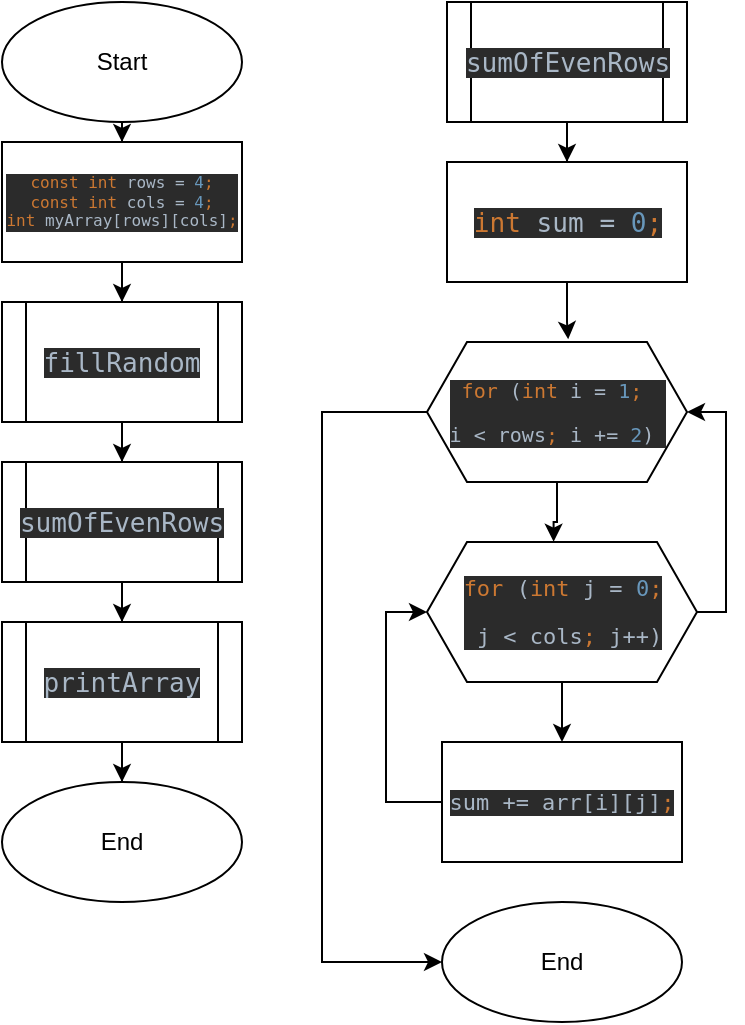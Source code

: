 <mxfile version="24.3.1" type="github">
  <diagram name="Сторінка-1" id="OgtASf6FdW2n7skl9drL">
    <mxGraphModel dx="1018" dy="499" grid="1" gridSize="10" guides="1" tooltips="1" connect="1" arrows="1" fold="1" page="1" pageScale="1" pageWidth="827" pageHeight="1169" math="0" shadow="0">
      <root>
        <mxCell id="0" />
        <mxCell id="1" parent="0" />
        <mxCell id="JW0WZG6Wv-MjQA6rsJIU-3" style="edgeStyle=orthogonalEdgeStyle;rounded=0;orthogonalLoop=1;jettySize=auto;html=1;entryX=0.5;entryY=0;entryDx=0;entryDy=0;" edge="1" parent="1" source="JW0WZG6Wv-MjQA6rsJIU-1" target="JW0WZG6Wv-MjQA6rsJIU-2">
          <mxGeometry relative="1" as="geometry" />
        </mxCell>
        <mxCell id="JW0WZG6Wv-MjQA6rsJIU-1" value="Start" style="ellipse;whiteSpace=wrap;html=1;" vertex="1" parent="1">
          <mxGeometry x="140" y="230" width="120" height="60" as="geometry" />
        </mxCell>
        <mxCell id="JW0WZG6Wv-MjQA6rsJIU-8" style="edgeStyle=orthogonalEdgeStyle;rounded=0;orthogonalLoop=1;jettySize=auto;html=1;" edge="1" parent="1" source="JW0WZG6Wv-MjQA6rsJIU-2" target="JW0WZG6Wv-MjQA6rsJIU-4">
          <mxGeometry relative="1" as="geometry" />
        </mxCell>
        <mxCell id="JW0WZG6Wv-MjQA6rsJIU-2" value="&lt;div style=&quot;background-color: rgb(43, 43, 43); color: rgb(169, 183, 198); font-size: 8px;&quot;&gt;&lt;pre style=&quot;font-family: &amp;quot;JetBrains Mono&amp;quot;, monospace;&quot;&gt;&lt;span style=&quot;color:#cc7832;&quot;&gt;const int &lt;/span&gt;rows = &lt;span style=&quot;color:#6897bb;&quot;&gt;4&lt;/span&gt;&lt;span style=&quot;color:#cc7832;&quot;&gt;;&lt;br&gt;&lt;/span&gt;&lt;span style=&quot;color:#cc7832;&quot;&gt;const int &lt;/span&gt;cols = &lt;span style=&quot;color:#6897bb;&quot;&gt;4&lt;/span&gt;&lt;span style=&quot;color:#cc7832;&quot;&gt;;&lt;br&gt;&lt;/span&gt;&lt;span style=&quot;color:#cc7832;&quot;&gt;int &lt;/span&gt;myArray[rows][cols]&lt;span style=&quot;color:#cc7832;&quot;&gt;;&lt;/span&gt;&lt;/pre&gt;&lt;/div&gt;" style="rounded=0;whiteSpace=wrap;html=1;" vertex="1" parent="1">
          <mxGeometry x="140" y="300" width="120" height="60" as="geometry" />
        </mxCell>
        <mxCell id="JW0WZG6Wv-MjQA6rsJIU-9" style="edgeStyle=orthogonalEdgeStyle;rounded=0;orthogonalLoop=1;jettySize=auto;html=1;" edge="1" parent="1" source="JW0WZG6Wv-MjQA6rsJIU-4" target="JW0WZG6Wv-MjQA6rsJIU-5">
          <mxGeometry relative="1" as="geometry" />
        </mxCell>
        <mxCell id="JW0WZG6Wv-MjQA6rsJIU-4" value="&lt;div style=&quot;background-color:#2b2b2b;color:#a9b7c6&quot;&gt;&lt;pre style=&quot;font-family:&#39;JetBrains Mono&#39;,monospace;font-size:9.8pt;&quot;&gt;fillRandom&lt;/pre&gt;&lt;/div&gt;" style="shape=process;whiteSpace=wrap;html=1;backgroundOutline=1;" vertex="1" parent="1">
          <mxGeometry x="140" y="380" width="120" height="60" as="geometry" />
        </mxCell>
        <mxCell id="JW0WZG6Wv-MjQA6rsJIU-10" style="edgeStyle=orthogonalEdgeStyle;rounded=0;orthogonalLoop=1;jettySize=auto;html=1;" edge="1" parent="1" source="JW0WZG6Wv-MjQA6rsJIU-5" target="JW0WZG6Wv-MjQA6rsJIU-6">
          <mxGeometry relative="1" as="geometry" />
        </mxCell>
        <mxCell id="JW0WZG6Wv-MjQA6rsJIU-5" value="&lt;div style=&quot;background-color:#2b2b2b;color:#a9b7c6&quot;&gt;&lt;pre style=&quot;font-family:&#39;JetBrains Mono&#39;,monospace;font-size:9.8pt;&quot;&gt;sumOfEvenRows&lt;/pre&gt;&lt;/div&gt;" style="shape=process;whiteSpace=wrap;html=1;backgroundOutline=1;" vertex="1" parent="1">
          <mxGeometry x="140" y="460" width="120" height="60" as="geometry" />
        </mxCell>
        <mxCell id="JW0WZG6Wv-MjQA6rsJIU-11" style="edgeStyle=orthogonalEdgeStyle;rounded=0;orthogonalLoop=1;jettySize=auto;html=1;" edge="1" parent="1" source="JW0WZG6Wv-MjQA6rsJIU-6" target="JW0WZG6Wv-MjQA6rsJIU-7">
          <mxGeometry relative="1" as="geometry" />
        </mxCell>
        <mxCell id="JW0WZG6Wv-MjQA6rsJIU-6" value="&lt;div style=&quot;background-color:#2b2b2b;color:#a9b7c6&quot;&gt;&lt;pre style=&quot;font-family:&#39;JetBrains Mono&#39;,monospace;font-size:9.8pt;&quot;&gt;printArray&lt;/pre&gt;&lt;/div&gt;" style="shape=process;whiteSpace=wrap;html=1;backgroundOutline=1;" vertex="1" parent="1">
          <mxGeometry x="140" y="540" width="120" height="60" as="geometry" />
        </mxCell>
        <mxCell id="JW0WZG6Wv-MjQA6rsJIU-7" value="End" style="ellipse;whiteSpace=wrap;html=1;" vertex="1" parent="1">
          <mxGeometry x="140" y="620" width="120" height="60" as="geometry" />
        </mxCell>
        <mxCell id="JW0WZG6Wv-MjQA6rsJIU-28" style="edgeStyle=orthogonalEdgeStyle;rounded=0;orthogonalLoop=1;jettySize=auto;html=1;entryX=0.5;entryY=0;entryDx=0;entryDy=0;" edge="1" parent="1" source="JW0WZG6Wv-MjQA6rsJIU-12" target="JW0WZG6Wv-MjQA6rsJIU-15">
          <mxGeometry relative="1" as="geometry" />
        </mxCell>
        <mxCell id="JW0WZG6Wv-MjQA6rsJIU-12" value="&lt;div style=&quot;background-color:#2b2b2b;color:#a9b7c6&quot;&gt;&lt;pre style=&quot;font-family:&#39;JetBrains Mono&#39;,monospace;font-size:9.8pt;&quot;&gt;sumOfEvenRows&lt;/pre&gt;&lt;/div&gt;" style="shape=process;whiteSpace=wrap;html=1;backgroundOutline=1;" vertex="1" parent="1">
          <mxGeometry x="362.5" y="230" width="120" height="60" as="geometry" />
        </mxCell>
        <mxCell id="JW0WZG6Wv-MjQA6rsJIU-27" style="edgeStyle=orthogonalEdgeStyle;rounded=0;orthogonalLoop=1;jettySize=auto;html=1;" edge="1" parent="1" source="JW0WZG6Wv-MjQA6rsJIU-13" target="JW0WZG6Wv-MjQA6rsJIU-18">
          <mxGeometry relative="1" as="geometry">
            <Array as="points">
              <mxPoint x="300" y="435" />
              <mxPoint x="300" y="710" />
            </Array>
          </mxGeometry>
        </mxCell>
        <mxCell id="JW0WZG6Wv-MjQA6rsJIU-13" value="&lt;div style=&quot;background-color: rgb(43, 43, 43); color: rgb(169, 183, 198); font-size: 10px;&quot;&gt;&lt;pre style=&quot;font-family: &amp;quot;JetBrains Mono&amp;quot;, monospace;&quot;&gt;&lt;span style=&quot;color:#cc7832;&quot;&gt;for &lt;/span&gt;(&lt;span style=&quot;color:#cc7832;&quot;&gt;int &lt;/span&gt;i = &lt;span style=&quot;color:#6897bb;&quot;&gt;1&lt;/span&gt;&lt;span style=&quot;color:#cc7832;&quot;&gt;; &lt;/span&gt;&lt;/pre&gt;&lt;pre style=&quot;font-family: &amp;quot;JetBrains Mono&amp;quot;, monospace;&quot;&gt;i &amp;lt; rows&lt;span style=&quot;color:#cc7832;&quot;&gt;; &lt;/span&gt;i += &lt;span style=&quot;color:#6897bb;&quot;&gt;2&lt;/span&gt;) &lt;br&gt;&lt;/pre&gt;&lt;/div&gt;" style="shape=hexagon;perimeter=hexagonPerimeter2;whiteSpace=wrap;html=1;fixedSize=1;" vertex="1" parent="1">
          <mxGeometry x="352.5" y="400" width="130" height="70" as="geometry" />
        </mxCell>
        <mxCell id="JW0WZG6Wv-MjQA6rsJIU-21" style="edgeStyle=orthogonalEdgeStyle;rounded=0;orthogonalLoop=1;jettySize=auto;html=1;" edge="1" parent="1" source="JW0WZG6Wv-MjQA6rsJIU-14" target="JW0WZG6Wv-MjQA6rsJIU-17">
          <mxGeometry relative="1" as="geometry" />
        </mxCell>
        <mxCell id="JW0WZG6Wv-MjQA6rsJIU-26" style="edgeStyle=orthogonalEdgeStyle;rounded=0;orthogonalLoop=1;jettySize=auto;html=1;entryX=1;entryY=0.5;entryDx=0;entryDy=0;" edge="1" parent="1" source="JW0WZG6Wv-MjQA6rsJIU-14" target="JW0WZG6Wv-MjQA6rsJIU-13">
          <mxGeometry relative="1" as="geometry">
            <Array as="points">
              <mxPoint x="502" y="535" />
              <mxPoint x="502" y="435" />
            </Array>
          </mxGeometry>
        </mxCell>
        <mxCell id="JW0WZG6Wv-MjQA6rsJIU-14" value="&lt;div style=&quot;background-color: rgb(43, 43, 43); color: rgb(169, 183, 198); font-size: 11px;&quot;&gt;&lt;pre style=&quot;font-family: &amp;quot;JetBrains Mono&amp;quot;, monospace;&quot;&gt;&lt;span style=&quot;color:#cc7832;&quot;&gt;for &lt;/span&gt;(&lt;span style=&quot;color:#cc7832;&quot;&gt;int &lt;/span&gt;j = &lt;span style=&quot;color:#6897bb;&quot;&gt;0&lt;/span&gt;&lt;span style=&quot;color:#cc7832;&quot;&gt;;&lt;/span&gt;&lt;/pre&gt;&lt;pre style=&quot;font-family: &amp;quot;JetBrains Mono&amp;quot;, monospace;&quot;&gt;&lt;span style=&quot;color:#cc7832;&quot;&gt; &lt;/span&gt;j &amp;lt; cols&lt;span style=&quot;color:#cc7832;&quot;&gt;; &lt;/span&gt;j++)&lt;/pre&gt;&lt;/div&gt;" style="shape=hexagon;perimeter=hexagonPerimeter2;whiteSpace=wrap;html=1;fixedSize=1;" vertex="1" parent="1">
          <mxGeometry x="352.5" y="500" width="135" height="70" as="geometry" />
        </mxCell>
        <mxCell id="JW0WZG6Wv-MjQA6rsJIU-15" value="&lt;div style=&quot;background-color: rgb(43, 43, 43); color: rgb(169, 183, 198); font-size: 8px;&quot;&gt;&lt;pre style=&quot;font-family: &amp;quot;JetBrains Mono&amp;quot;, monospace;&quot;&gt;&lt;div&gt;&lt;pre style=&quot;font-family:&#39;JetBrains Mono&#39;,monospace;font-size:9.8pt;&quot;&gt;&lt;span style=&quot;color:#cc7832;&quot;&gt;int &lt;/span&gt;sum = &lt;span style=&quot;color:#6897bb;&quot;&gt;0&lt;/span&gt;&lt;span style=&quot;color:#cc7832;&quot;&gt;;&lt;br&gt;&lt;/span&gt;&lt;/pre&gt;&lt;/div&gt;&lt;/pre&gt;&lt;/div&gt;" style="rounded=0;whiteSpace=wrap;html=1;" vertex="1" parent="1">
          <mxGeometry x="362.5" y="310" width="120" height="60" as="geometry" />
        </mxCell>
        <mxCell id="JW0WZG6Wv-MjQA6rsJIU-23" style="edgeStyle=orthogonalEdgeStyle;rounded=0;orthogonalLoop=1;jettySize=auto;html=1;entryX=0;entryY=0.5;entryDx=0;entryDy=0;" edge="1" parent="1" source="JW0WZG6Wv-MjQA6rsJIU-17" target="JW0WZG6Wv-MjQA6rsJIU-14">
          <mxGeometry relative="1" as="geometry">
            <Array as="points">
              <mxPoint x="332" y="630" />
              <mxPoint x="332" y="535" />
            </Array>
          </mxGeometry>
        </mxCell>
        <mxCell id="JW0WZG6Wv-MjQA6rsJIU-17" value="&lt;div style=&quot;background-color: rgb(43, 43, 43); color: rgb(169, 183, 198); font-size: 11px;&quot;&gt;&lt;pre style=&quot;font-family: &amp;quot;JetBrains Mono&amp;quot;, monospace;&quot;&gt;sum += arr[i][j]&lt;span style=&quot;color:#cc7832;&quot;&gt;;&lt;br&gt;&lt;/span&gt;&lt;/pre&gt;&lt;/div&gt;" style="rounded=0;whiteSpace=wrap;html=1;" vertex="1" parent="1">
          <mxGeometry x="360" y="600" width="120" height="60" as="geometry" />
        </mxCell>
        <mxCell id="JW0WZG6Wv-MjQA6rsJIU-18" value="End" style="ellipse;whiteSpace=wrap;html=1;" vertex="1" parent="1">
          <mxGeometry x="360" y="680" width="120" height="60" as="geometry" />
        </mxCell>
        <mxCell id="JW0WZG6Wv-MjQA6rsJIU-24" style="edgeStyle=orthogonalEdgeStyle;rounded=0;orthogonalLoop=1;jettySize=auto;html=1;entryX=0.469;entryY=-0.002;entryDx=0;entryDy=0;entryPerimeter=0;" edge="1" parent="1" source="JW0WZG6Wv-MjQA6rsJIU-13" target="JW0WZG6Wv-MjQA6rsJIU-14">
          <mxGeometry relative="1" as="geometry" />
        </mxCell>
        <mxCell id="JW0WZG6Wv-MjQA6rsJIU-29" style="edgeStyle=orthogonalEdgeStyle;rounded=0;orthogonalLoop=1;jettySize=auto;html=1;entryX=0.543;entryY=-0.019;entryDx=0;entryDy=0;entryPerimeter=0;" edge="1" parent="1" source="JW0WZG6Wv-MjQA6rsJIU-15" target="JW0WZG6Wv-MjQA6rsJIU-13">
          <mxGeometry relative="1" as="geometry" />
        </mxCell>
      </root>
    </mxGraphModel>
  </diagram>
</mxfile>
